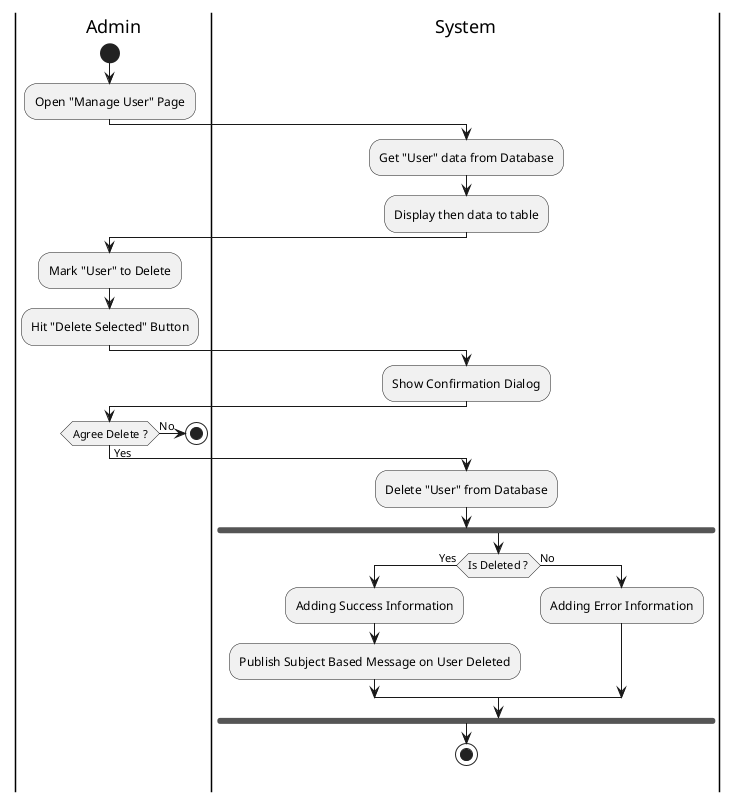 @startuml DeleteUser

skinparam ConditionEndStyle hline
skinparam Monochrome true
skinparam Shadowing false

|Admin|
start
:Open "Manage User" Page;

|System|
:Get "User" data from Database;
:Display then data to table;

|Admin|
:Mark "User" to Delete;
:Hit "Delete Selected" Button;

|System|
:Show Confirmation Dialog;

|Admin|
if (Agree Delete ?) then (No)
    stop
else (Yes)
    |System|
    :Delete "User" from Database;
    fork
        |System|
        if (Is Deleted ?) then (Yes)
            :Adding Success Information;
            :Publish Subject Based Message on User Deleted;
        else (No)
            :Adding Error Information;
        endif
    endfork
    stop
endif
@enduml